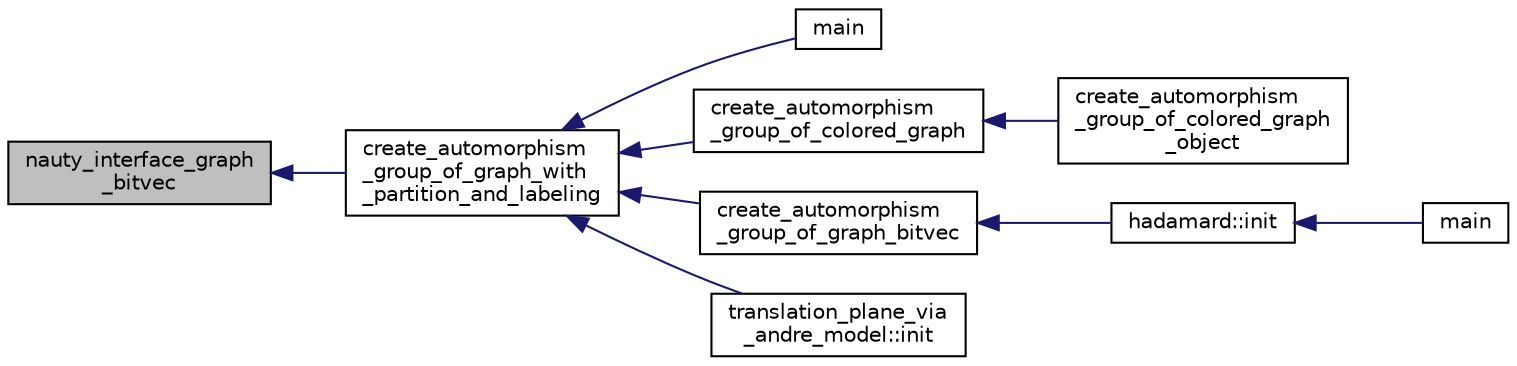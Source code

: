 digraph "nauty_interface_graph_bitvec"
{
  edge [fontname="Helvetica",fontsize="10",labelfontname="Helvetica",labelfontsize="10"];
  node [fontname="Helvetica",fontsize="10",shape=record];
  rankdir="LR";
  Node342 [label="nauty_interface_graph\l_bitvec",height=0.2,width=0.4,color="black", fillcolor="grey75", style="filled", fontcolor="black"];
  Node342 -> Node343 [dir="back",color="midnightblue",fontsize="10",style="solid",fontname="Helvetica"];
  Node343 [label="create_automorphism\l_group_of_graph_with\l_partition_and_labeling",height=0.2,width=0.4,color="black", fillcolor="white", style="filled",URL="$dc/dd4/group__actions_8h.html#a053822b1b3dac057bedfa4b69c842962"];
  Node343 -> Node344 [dir="back",color="midnightblue",fontsize="10",style="solid",fontname="Helvetica"];
  Node344 [label="main",height=0.2,width=0.4,color="black", fillcolor="white", style="filled",URL="$d0/dfc/transpose_8_c.html#a217dbf8b442f20279ea00b898af96f52"];
  Node343 -> Node345 [dir="back",color="midnightblue",fontsize="10",style="solid",fontname="Helvetica"];
  Node345 [label="create_automorphism\l_group_of_colored_graph",height=0.2,width=0.4,color="black", fillcolor="white", style="filled",URL="$dc/dd4/group__actions_8h.html#a6a632229ec3b79b6c0797e33e549c586"];
  Node345 -> Node346 [dir="back",color="midnightblue",fontsize="10",style="solid",fontname="Helvetica"];
  Node346 [label="create_automorphism\l_group_of_colored_graph\l_object",height=0.2,width=0.4,color="black", fillcolor="white", style="filled",URL="$dc/dd4/group__actions_8h.html#ad5d3919009d4cfc94c9d97690f27ef43"];
  Node343 -> Node347 [dir="back",color="midnightblue",fontsize="10",style="solid",fontname="Helvetica"];
  Node347 [label="create_automorphism\l_group_of_graph_bitvec",height=0.2,width=0.4,color="black", fillcolor="white", style="filled",URL="$dc/dd4/group__actions_8h.html#a764fd1eb54df127b155b0d3f9bc80068"];
  Node347 -> Node348 [dir="back",color="midnightblue",fontsize="10",style="solid",fontname="Helvetica"];
  Node348 [label="hadamard::init",height=0.2,width=0.4,color="black", fillcolor="white", style="filled",URL="$d7/dbb/classhadamard.html#a16af359850b8bdd0d2a73e260d496c33"];
  Node348 -> Node349 [dir="back",color="midnightblue",fontsize="10",style="solid",fontname="Helvetica"];
  Node349 [label="main",height=0.2,width=0.4,color="black", fillcolor="white", style="filled",URL="$dd/d1d/hadamard_8_c.html#a3c04138a5bfe5d72780bb7e82a18e627"];
  Node343 -> Node350 [dir="back",color="midnightblue",fontsize="10",style="solid",fontname="Helvetica"];
  Node350 [label="translation_plane_via\l_andre_model::init",height=0.2,width=0.4,color="black", fillcolor="white", style="filled",URL="$d1/dcc/classtranslation__plane__via__andre__model.html#adb424599de168ade331979a9218ee07b"];
}
